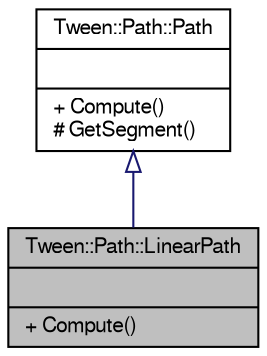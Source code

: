 digraph "Tween::Path::LinearPath"
{
  bgcolor="transparent";
  edge [fontname="FreeSans",fontsize="10",labelfontname="FreeSans",labelfontsize="10"];
  node [fontname="FreeSans",fontsize="10",shape=record];
  Node1 [label="{Tween::Path::LinearPath\n||+ Compute()\l}",height=0.2,width=0.4,color="black", fillcolor="grey75", style="filled" fontcolor="black"];
  Node2 -> Node1 [dir="back",color="midnightblue",fontsize="10",style="solid",arrowtail="onormal",fontname="FreeSans"];
  Node2 [label="{Tween::Path::Path\n||+ Compute()\l# GetSegment()\l}",height=0.2,width=0.4,color="black",URL="$classTween_1_1Path_1_1Path.html"];
}
